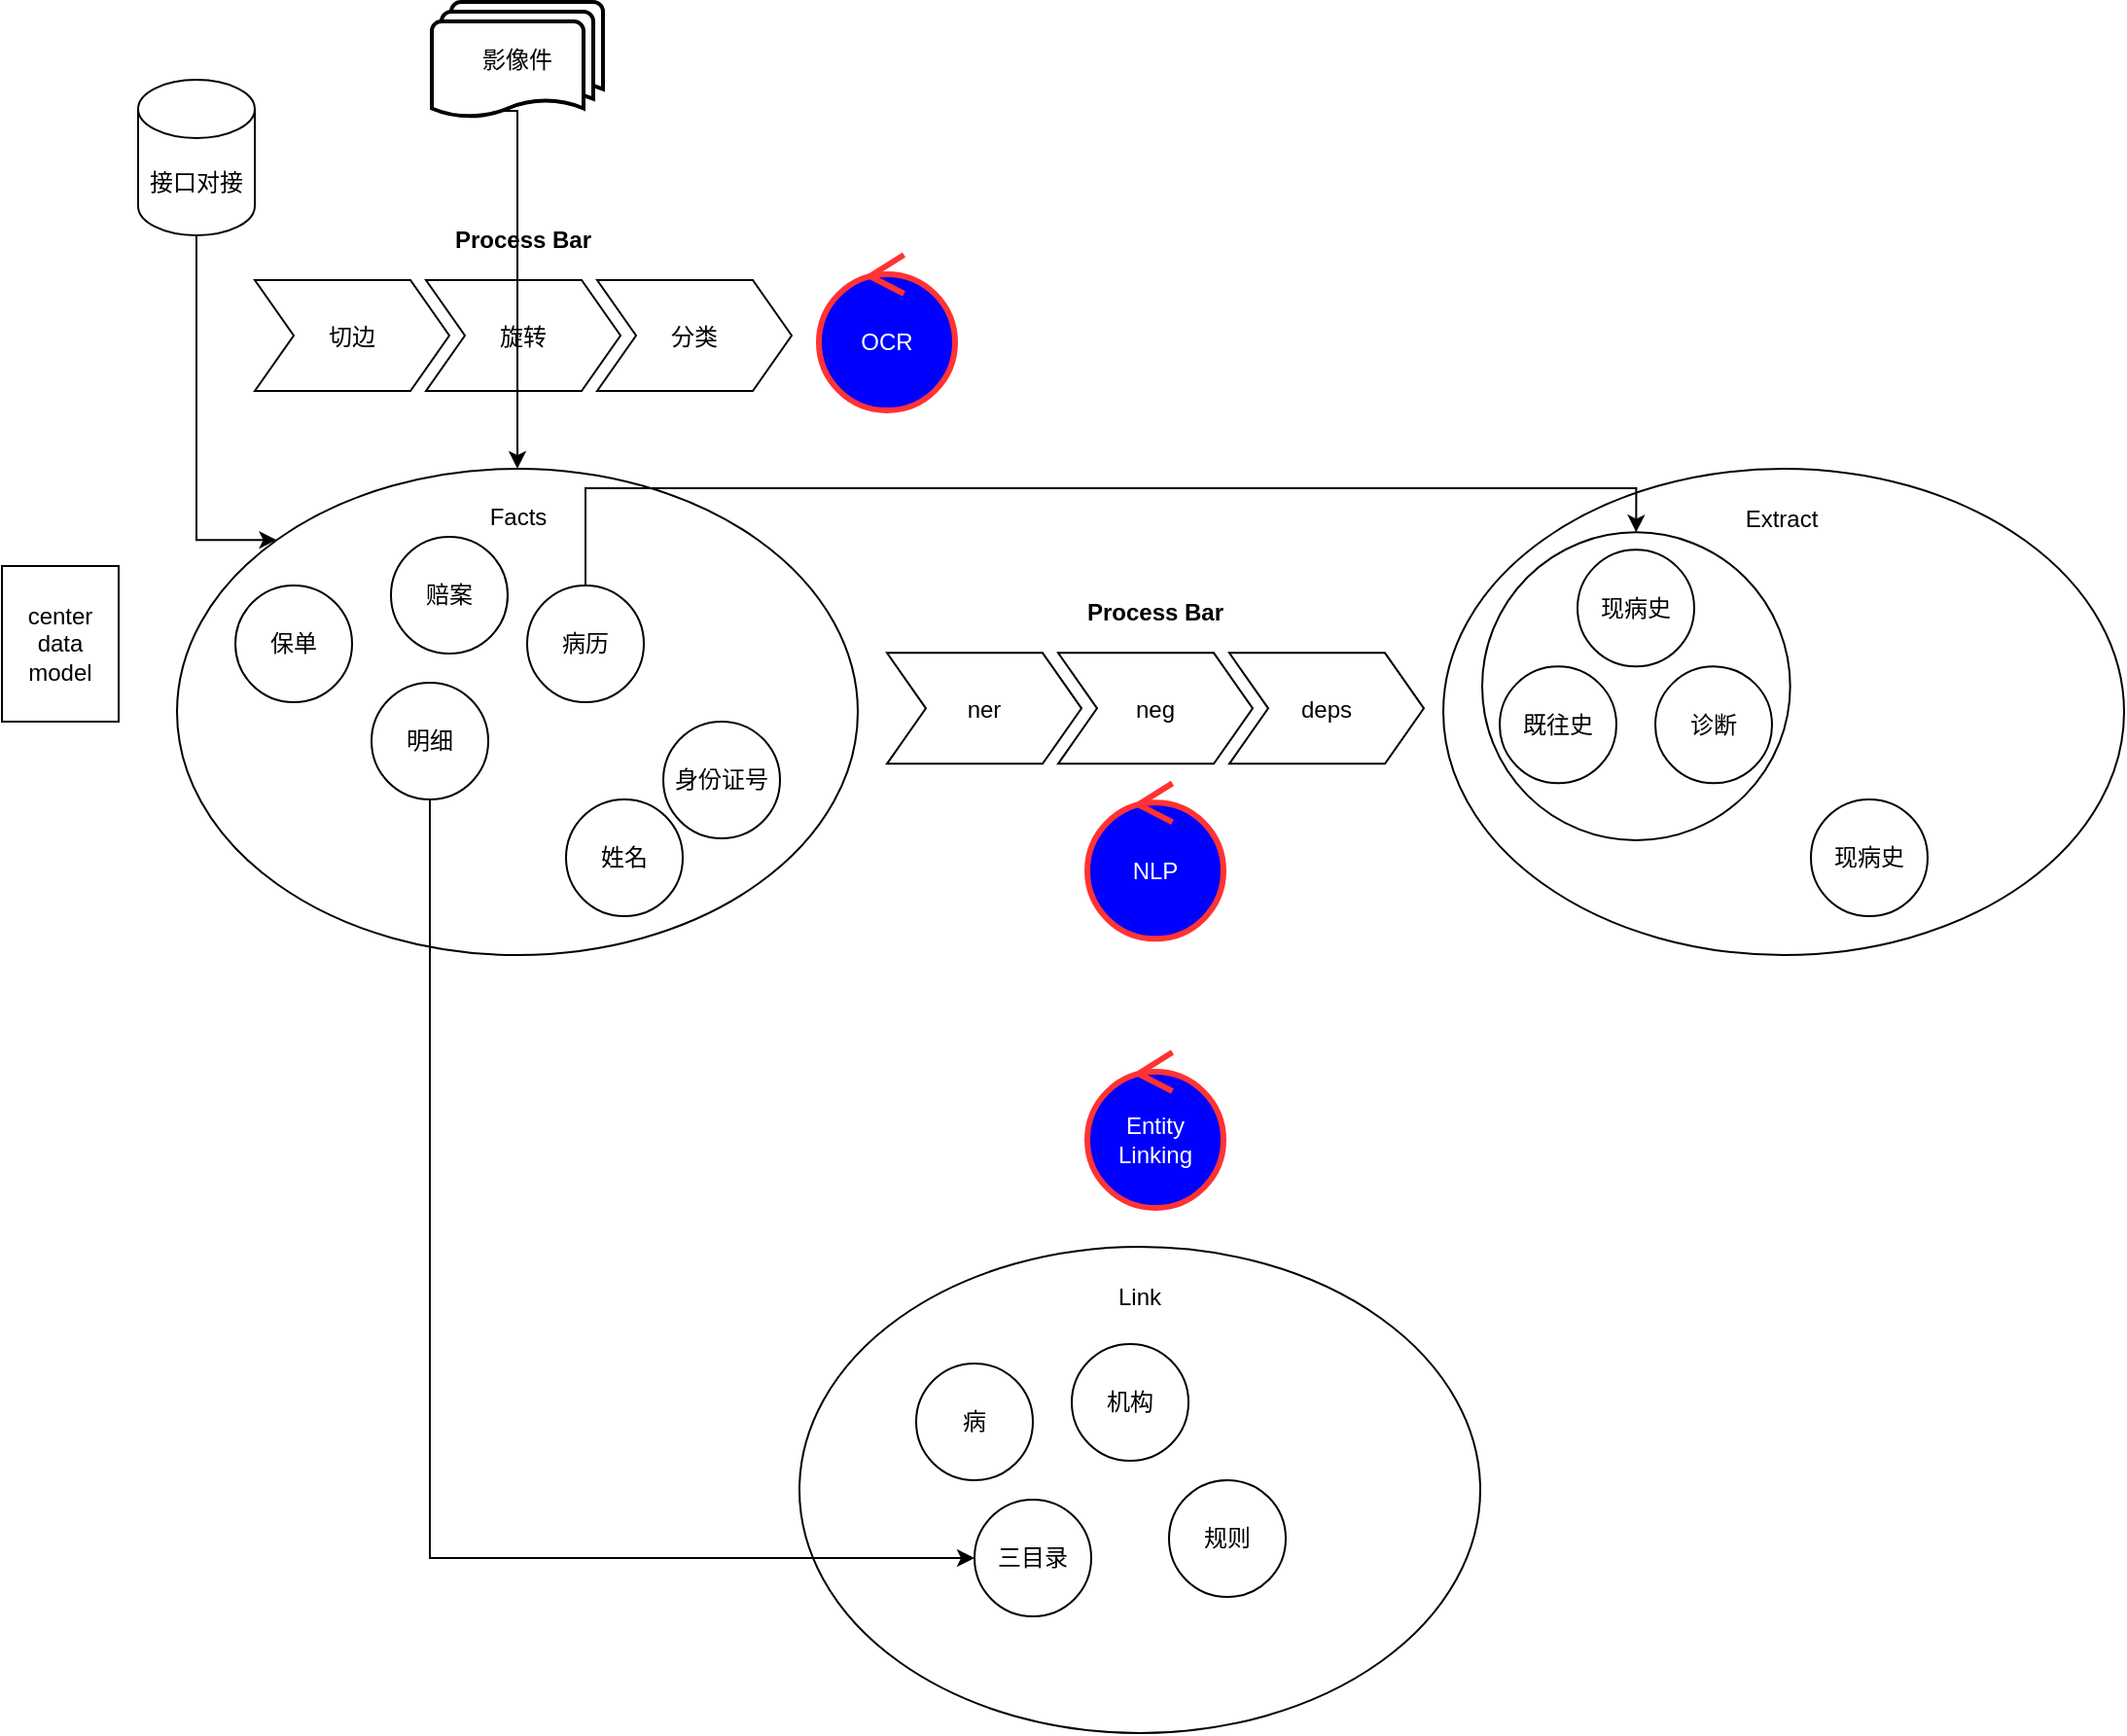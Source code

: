 <mxfile version="14.6.10" type="github">
  <diagram id="g7nmf-FaKMw0j1lxo3OD" name="Page-1">
    <mxGraphModel dx="1106" dy="841" grid="1" gridSize="10" guides="1" tooltips="1" connect="1" arrows="1" fold="1" page="1" pageScale="1" pageWidth="850" pageHeight="1100" math="0" shadow="0">
      <root>
        <mxCell id="0" />
        <mxCell id="1" parent="0" />
        <mxCell id="I269blWbNcy9UO4Hvc6d-14" value="" style="ellipse;whiteSpace=wrap;html=1;" vertex="1" parent="1">
          <mxGeometry x="130" y="340" width="350" height="250" as="geometry" />
        </mxCell>
        <mxCell id="I269blWbNcy9UO4Hvc6d-7" value="center&lt;br&gt;data&lt;br&gt;model" style="rounded=0;whiteSpace=wrap;html=1;" vertex="1" parent="1">
          <mxGeometry x="40" y="390" width="60" height="80" as="geometry" />
        </mxCell>
        <mxCell id="I269blWbNcy9UO4Hvc6d-13" value="保单" style="ellipse;whiteSpace=wrap;html=1;aspect=fixed;" vertex="1" parent="1">
          <mxGeometry x="160" y="400" width="60" height="60" as="geometry" />
        </mxCell>
        <mxCell id="I269blWbNcy9UO4Hvc6d-15" value="Facts" style="text;html=1;strokeColor=none;fillColor=none;align=center;verticalAlign=middle;whiteSpace=wrap;rounded=0;" vertex="1" parent="1">
          <mxGeometry x="267.5" y="350" width="75" height="30" as="geometry" />
        </mxCell>
        <mxCell id="I269blWbNcy9UO4Hvc6d-17" value="赔案" style="ellipse;whiteSpace=wrap;html=1;aspect=fixed;" vertex="1" parent="1">
          <mxGeometry x="240" y="375" width="60" height="60" as="geometry" />
        </mxCell>
        <mxCell id="I269blWbNcy9UO4Hvc6d-18" value="病历" style="ellipse;whiteSpace=wrap;html=1;aspect=fixed;" vertex="1" parent="1">
          <mxGeometry x="310" y="400" width="60" height="60" as="geometry" />
        </mxCell>
        <mxCell id="I269blWbNcy9UO4Hvc6d-19" value="明细" style="ellipse;whiteSpace=wrap;html=1;aspect=fixed;" vertex="1" parent="1">
          <mxGeometry x="230" y="450" width="60" height="60" as="geometry" />
        </mxCell>
        <mxCell id="I269blWbNcy9UO4Hvc6d-20" value="接口对接" style="shape=cylinder3;whiteSpace=wrap;html=1;boundedLbl=1;backgroundOutline=1;size=15;" vertex="1" parent="1">
          <mxGeometry x="110" y="140" width="60" height="80" as="geometry" />
        </mxCell>
        <mxCell id="I269blWbNcy9UO4Hvc6d-22" value="影像件" style="strokeWidth=2;html=1;shape=mxgraph.flowchart.multi-document;whiteSpace=wrap;" vertex="1" parent="1">
          <mxGeometry x="261" y="100" width="88" height="60" as="geometry" />
        </mxCell>
        <mxCell id="I269blWbNcy9UO4Hvc6d-23" value="Process Bar" style="swimlane;childLayout=stackLayout;horizontal=1;fillColor=none;horizontalStack=1;resizeParent=1;resizeParentMax=0;resizeLast=0;collapsible=0;strokeColor=none;stackBorder=10;stackSpacing=-12;resizable=1;align=center;points=[];fontColor=#000000;" vertex="1" parent="1">
          <mxGeometry x="160" y="210" width="296" height="100" as="geometry" />
        </mxCell>
        <mxCell id="I269blWbNcy9UO4Hvc6d-24" value="切边" style="shape=step;perimeter=stepPerimeter;fixedSize=1;points=[];" vertex="1" parent="I269blWbNcy9UO4Hvc6d-23">
          <mxGeometry x="10" y="33" width="100" height="57" as="geometry" />
        </mxCell>
        <mxCell id="I269blWbNcy9UO4Hvc6d-25" value="旋转" style="shape=step;perimeter=stepPerimeter;fixedSize=1;points=[];" vertex="1" parent="I269blWbNcy9UO4Hvc6d-23">
          <mxGeometry x="98" y="33" width="100" height="57" as="geometry" />
        </mxCell>
        <mxCell id="I269blWbNcy9UO4Hvc6d-26" value="分类" style="shape=step;perimeter=stepPerimeter;fixedSize=1;points=[];" vertex="1" parent="I269blWbNcy9UO4Hvc6d-23">
          <mxGeometry x="186" y="33" width="100" height="57" as="geometry" />
        </mxCell>
        <mxCell id="I269blWbNcy9UO4Hvc6d-27" value="" style="edgeStyle=segmentEdgeStyle;endArrow=classic;html=1;rounded=0;exitX=0.5;exitY=1;exitDx=0;exitDy=0;exitPerimeter=0;entryX=0;entryY=0;entryDx=0;entryDy=0;" edge="1" parent="1" source="I269blWbNcy9UO4Hvc6d-20" target="I269blWbNcy9UO4Hvc6d-14">
          <mxGeometry width="50" height="50" relative="1" as="geometry">
            <mxPoint x="160" y="280" as="sourcePoint" />
            <mxPoint x="100" y="280" as="targetPoint" />
            <Array as="points">
              <mxPoint x="140" y="377" />
            </Array>
          </mxGeometry>
        </mxCell>
        <mxCell id="I269blWbNcy9UO4Hvc6d-28" value="" style="edgeStyle=segmentEdgeStyle;endArrow=classic;html=1;rounded=0;entryX=0.5;entryY=0;entryDx=0;entryDy=0;exitX=0.42;exitY=0.933;exitDx=0;exitDy=0;exitPerimeter=0;" edge="1" parent="1" source="I269blWbNcy9UO4Hvc6d-22" target="I269blWbNcy9UO4Hvc6d-14">
          <mxGeometry width="50" height="50" relative="1" as="geometry">
            <mxPoint x="201" y="230" as="sourcePoint" />
            <mxPoint x="211.759" y="395.398" as="targetPoint" />
            <Array as="points">
              <mxPoint x="305" y="156" />
            </Array>
          </mxGeometry>
        </mxCell>
        <mxCell id="I269blWbNcy9UO4Hvc6d-31" value="" style="group" vertex="1" connectable="0" parent="1">
          <mxGeometry x="780" y="340" width="350" height="250" as="geometry" />
        </mxCell>
        <mxCell id="I269blWbNcy9UO4Hvc6d-16" value="" style="ellipse;whiteSpace=wrap;html=1;" vertex="1" parent="I269blWbNcy9UO4Hvc6d-31">
          <mxGeometry x="1" width="350" height="250.0" as="geometry" />
        </mxCell>
        <mxCell id="I269blWbNcy9UO4Hvc6d-29" value="Extract" style="text;html=1;strokeColor=none;fillColor=none;align=center;verticalAlign=middle;whiteSpace=wrap;rounded=0;" vertex="1" parent="I269blWbNcy9UO4Hvc6d-31">
          <mxGeometry x="120" y="10.42" width="110" height="31.25" as="geometry" />
        </mxCell>
        <mxCell id="I269blWbNcy9UO4Hvc6d-51" value="" style="ellipse;whiteSpace=wrap;html=1;aspect=fixed;" vertex="1" parent="I269blWbNcy9UO4Hvc6d-31">
          <mxGeometry x="21" y="32.67" width="158.33" height="158.33" as="geometry" />
        </mxCell>
        <mxCell id="I269blWbNcy9UO4Hvc6d-32" value="现病史" style="ellipse;whiteSpace=wrap;html=1;aspect=fixed;" vertex="1" parent="I269blWbNcy9UO4Hvc6d-31">
          <mxGeometry x="70" y="41.67" width="60" height="60" as="geometry" />
        </mxCell>
        <mxCell id="I269blWbNcy9UO4Hvc6d-43" value="诊断" style="ellipse;whiteSpace=wrap;html=1;aspect=fixed;" vertex="1" parent="I269blWbNcy9UO4Hvc6d-31">
          <mxGeometry x="110" y="101.67" width="60" height="60" as="geometry" />
        </mxCell>
        <mxCell id="I269blWbNcy9UO4Hvc6d-33" value="既往史" style="ellipse;whiteSpace=wrap;html=1;aspect=fixed;" vertex="1" parent="I269blWbNcy9UO4Hvc6d-31">
          <mxGeometry x="30" y="101.67" width="60" height="60" as="geometry" />
        </mxCell>
        <mxCell id="I269blWbNcy9UO4Hvc6d-34" value="现病史" style="ellipse;whiteSpace=wrap;html=1;aspect=fixed;" vertex="1" parent="I269blWbNcy9UO4Hvc6d-31">
          <mxGeometry x="190" y="170" width="60" height="60" as="geometry" />
        </mxCell>
        <mxCell id="I269blWbNcy9UO4Hvc6d-44" value="身份证号" style="ellipse;whiteSpace=wrap;html=1;aspect=fixed;" vertex="1" parent="1">
          <mxGeometry x="380" y="470" width="60" height="60" as="geometry" />
        </mxCell>
        <mxCell id="I269blWbNcy9UO4Hvc6d-45" value="姓名" style="ellipse;whiteSpace=wrap;html=1;aspect=fixed;" vertex="1" parent="1">
          <mxGeometry x="330" y="510" width="60" height="60" as="geometry" />
        </mxCell>
        <mxCell id="I269blWbNcy9UO4Hvc6d-53" value="Process Bar" style="swimlane;childLayout=stackLayout;horizontal=1;fillColor=none;horizontalStack=1;resizeParent=1;resizeParentMax=0;resizeLast=0;collapsible=0;strokeColor=none;stackBorder=10;stackSpacing=-12;resizable=1;align=center;points=[];fontColor=#000000;" vertex="1" parent="1">
          <mxGeometry x="485" y="401.67" width="296" height="100" as="geometry" />
        </mxCell>
        <mxCell id="I269blWbNcy9UO4Hvc6d-54" value="ner" style="shape=step;perimeter=stepPerimeter;fixedSize=1;points=[];" vertex="1" parent="I269blWbNcy9UO4Hvc6d-53">
          <mxGeometry x="10" y="33" width="100" height="57" as="geometry" />
        </mxCell>
        <mxCell id="I269blWbNcy9UO4Hvc6d-55" value="neg" style="shape=step;perimeter=stepPerimeter;fixedSize=1;points=[];" vertex="1" parent="I269blWbNcy9UO4Hvc6d-53">
          <mxGeometry x="98" y="33" width="100" height="57" as="geometry" />
        </mxCell>
        <mxCell id="I269blWbNcy9UO4Hvc6d-56" value="deps" style="shape=step;perimeter=stepPerimeter;fixedSize=1;points=[];" vertex="1" parent="I269blWbNcy9UO4Hvc6d-53">
          <mxGeometry x="186" y="33" width="100" height="57" as="geometry" />
        </mxCell>
        <mxCell id="I269blWbNcy9UO4Hvc6d-58" value="" style="group" vertex="1" connectable="0" parent="1">
          <mxGeometry x="450" y="740" width="350" height="250" as="geometry" />
        </mxCell>
        <mxCell id="I269blWbNcy9UO4Hvc6d-35" value="" style="ellipse;whiteSpace=wrap;html=1;" vertex="1" parent="I269blWbNcy9UO4Hvc6d-58">
          <mxGeometry width="350" height="250.0" as="geometry" />
        </mxCell>
        <mxCell id="I269blWbNcy9UO4Hvc6d-36" value="Link" style="text;html=1;strokeColor=none;fillColor=none;align=center;verticalAlign=middle;whiteSpace=wrap;rounded=0;" vertex="1" parent="I269blWbNcy9UO4Hvc6d-58">
          <mxGeometry x="120" y="10" width="110" height="31.25" as="geometry" />
        </mxCell>
        <mxCell id="I269blWbNcy9UO4Hvc6d-46" value="病" style="ellipse;whiteSpace=wrap;html=1;aspect=fixed;" vertex="1" parent="I269blWbNcy9UO4Hvc6d-58">
          <mxGeometry x="60" y="60" width="60" height="60" as="geometry" />
        </mxCell>
        <mxCell id="I269blWbNcy9UO4Hvc6d-47" value="三目录" style="ellipse;whiteSpace=wrap;html=1;aspect=fixed;" vertex="1" parent="I269blWbNcy9UO4Hvc6d-58">
          <mxGeometry x="90" y="130" width="60" height="60" as="geometry" />
        </mxCell>
        <mxCell id="I269blWbNcy9UO4Hvc6d-48" value="机构" style="ellipse;whiteSpace=wrap;html=1;aspect=fixed;" vertex="1" parent="I269blWbNcy9UO4Hvc6d-58">
          <mxGeometry x="140" y="50" width="60" height="60" as="geometry" />
        </mxCell>
        <mxCell id="I269blWbNcy9UO4Hvc6d-49" value="规则" style="ellipse;whiteSpace=wrap;html=1;aspect=fixed;" vertex="1" parent="I269blWbNcy9UO4Hvc6d-58">
          <mxGeometry x="190" y="120" width="60" height="60" as="geometry" />
        </mxCell>
        <mxCell id="I269blWbNcy9UO4Hvc6d-59" value="NLP" style="ellipse;shape=umlControl;whiteSpace=wrap;html=1;fontColor=#FFFFFF;fillColor=#0000FF;strokeColor=#FF3333;strokeWidth=3;" vertex="1" parent="1">
          <mxGeometry x="598" y="501.67" width="70" height="80" as="geometry" />
        </mxCell>
        <mxCell id="I269blWbNcy9UO4Hvc6d-60" value="OCR" style="ellipse;shape=umlControl;whiteSpace=wrap;html=1;fillColor=#0000FF;fontColor=#FFFFFF;strokeColor=#FF3333;strokeWidth=3;" vertex="1" parent="1">
          <mxGeometry x="460" y="230.0" width="70" height="80" as="geometry" />
        </mxCell>
        <mxCell id="I269blWbNcy9UO4Hvc6d-61" value="Entity Linking" style="ellipse;shape=umlControl;whiteSpace=wrap;html=1;fontColor=#FFFFFF;fillColor=#0000FF;strokeColor=#FF3333;strokeWidth=3;" vertex="1" parent="1">
          <mxGeometry x="598" y="640" width="70" height="80" as="geometry" />
        </mxCell>
        <mxCell id="I269blWbNcy9UO4Hvc6d-62" value="" style="edgeStyle=segmentEdgeStyle;endArrow=classic;html=1;rounded=0;entryX=0.5;entryY=0;entryDx=0;entryDy=0;exitX=0.5;exitY=0;exitDx=0;exitDy=0;" edge="1" parent="1" source="I269blWbNcy9UO4Hvc6d-18" target="I269blWbNcy9UO4Hvc6d-51">
          <mxGeometry width="50" height="50" relative="1" as="geometry">
            <mxPoint x="307.96" y="165.98" as="sourcePoint" />
            <mxPoint x="580" y="340" as="targetPoint" />
            <Array as="points">
              <mxPoint x="340" y="350" />
              <mxPoint x="880" y="350" />
            </Array>
          </mxGeometry>
        </mxCell>
        <mxCell id="I269blWbNcy9UO4Hvc6d-63" value="" style="edgeStyle=elbowEdgeStyle;elbow=horizontal;endArrow=classic;html=1;rounded=0;exitX=0.5;exitY=1;exitDx=0;exitDy=0;entryX=0;entryY=0.5;entryDx=0;entryDy=0;" edge="1" parent="1" source="I269blWbNcy9UO4Hvc6d-19" target="I269blWbNcy9UO4Hvc6d-47">
          <mxGeometry width="50" height="50" relative="1" as="geometry">
            <mxPoint x="610" y="590" as="sourcePoint" />
            <mxPoint x="660" y="540" as="targetPoint" />
            <Array as="points">
              <mxPoint x="260" y="710" />
            </Array>
          </mxGeometry>
        </mxCell>
      </root>
    </mxGraphModel>
  </diagram>
</mxfile>
